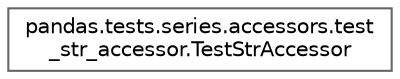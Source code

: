 digraph "Graphical Class Hierarchy"
{
 // LATEX_PDF_SIZE
  bgcolor="transparent";
  edge [fontname=Helvetica,fontsize=10,labelfontname=Helvetica,labelfontsize=10];
  node [fontname=Helvetica,fontsize=10,shape=box,height=0.2,width=0.4];
  rankdir="LR";
  Node0 [id="Node000000",label="pandas.tests.series.accessors.test\l_str_accessor.TestStrAccessor",height=0.2,width=0.4,color="grey40", fillcolor="white", style="filled",URL="$d6/dea/classpandas_1_1tests_1_1series_1_1accessors_1_1test__str__accessor_1_1TestStrAccessor.html",tooltip=" "];
}
